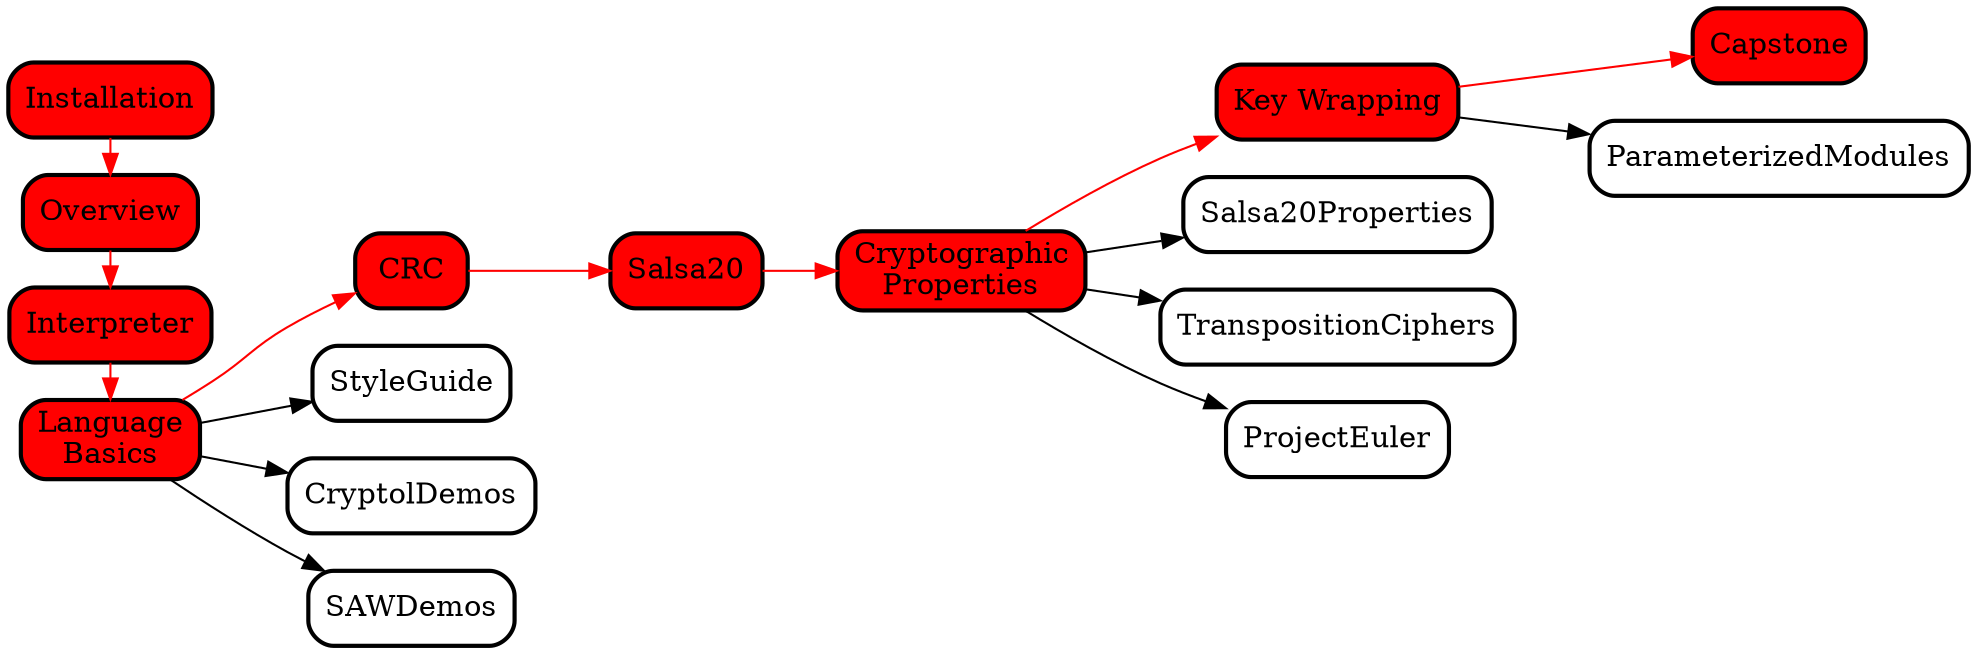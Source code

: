 digraph  {
  //splines = ortho;
  //concentrate = true;

  rankdir="LR";

  node [shape="box", style="rounded,filled", fillcolor="red", penwidth = 2];
  edge [penwidth = 1];

  // URLs by node
  // recommended
  
  Installation               [URL="https://github.com/weaversa/cryptol-course/tree/L4y3rC4k3/INSTALL.md"];
  Overview                   [URL="https://github.com/weaversa/cryptol-course/tree/L4y3rC4k3/labs/Overview/Overview.md"];
  Interpreter                [URL="https://github.com/weaversa/cryptol-course/tree/L4y3rC4k3/labs/Interpreter/Interpreter.md"];
  LanguageBasics             [URL="https://github.com/weaversa/cryptol-course/tree/L4y3rC4k3/labs/Language/Basics.md"];
  CRC                        [URL="https://github.com/weaversa/cryptol-course/tree/L4y3rC4k3/labs/CRC/CRC.md"];
  Salsa20                    [URL="https://github.com/weaversa/cryptol-course/tree/L4y3rC4k3/labs/Salsa20/Salsa20.md"];
  CryptographicProperties    [URL="https://github.com/weaversa/cryptol-course/tree/L4y3rC4k3/labs/CryptoProofs/CryptoProofs.md"];
  KeyWrapping                [URL="https://github.com/weaversa/cryptol-course/tree/L4y3rC4k3/labs/KeyWrapping/KeyWrapping.md"];
  Capstone                   [URL="https://github.com/weaversa/cryptol-course/tree/L4y3rC4k3/labs/LoremIpsum/LoremIpsum.md"];

  // branch nodes
  node [fillcolor="white"];
  
  StyleGuide                 [URL="https://github.com/weaversa/cryptol-course/tree/L4y3rC4k3/cryptol-style.md"];
  CryptolDemos               [URL="https://github.com/weaversa/cryptol-course/tree/L4y3rC4k3/labs/Demos/Cryptol/Demos.md"];
  SAWDemos                   [URL="https://github.com/weaversa/cryptol-course/tree/L4y3rC4k3/labs/Demos/SAW/Demos.md"];
  Salsa20Properties          [URL="https://github.com/weaversa/cryptol-course/tree/L4y3rC4k3/labs/Salsa20/Salsa20Props.md"];
  TranspositionCiphers       [URL="https://github.com/weaversa/cryptol-course/tree/L4y3rC4k3/labs/Transposition/Contents.md"];
  ProjectEuler               [URL="https://github.com/weaversa/cryptol-course/tree/L4y3rC4k3/labs/ProjectEuler/ProjectEuler.md"];
  ParameterizedModules       [URL="https://github.com/weaversa/cryptol-course/tree/L4y3rC4k3/labs/SimonSpeck/SimonSpeck.md"];

  // newline/space labels
  
  LanguageBasics             [label = "Language\nBasics"]
  CryptographicProperties    [label = "Cryptographic\nProperties"]
  KeyWrapping                [label = "Key Wrapping"]

  // recommended flow
  edge [color=red];
  
  Installation -> Overview;
  Overview -> Interpreter;
  Interpreter -> LanguageBasics;
  LanguageBasics -> CRC;
  CRC -> Salsa20;
  Salsa20 -> CryptographicProperties;
  CryptographicProperties -> KeyWrapping;
  KeyWrapping -> Capstone;

  // branches
  edge [color=black];
  
  LanguageBasics -> StyleGuide;
  LanguageBasics -> CryptolDemos;
  LanguageBasics -> SAWDemos;
  CryptographicProperties -> Salsa20Properties;
  CryptographicProperties -> TranspositionCiphers;
  CryptographicProperties -> ProjectEuler;
  KeyWrapping -> ParameterizedModules;

  // ranks

  {
    // Intro
    rank = same;
    Installation;
    Overview;
    Interpreter;
    LanguageBasics;
  }

  {
    // Language Basics
    rank = same;
    CRC;
    StyleGuide;
    CryptolDemos;
    SAWDemos;
  }

  {
    // Cryptographic Properties
    rank = same;
    KeyWrapping;
    Salsa20Properties;
    TranspositionCiphers;
    ProjectEuler;
  }

  {
    // Key Wrapping
    rank = same;
    Capstone;
    ParameterizedModules;
  }

}